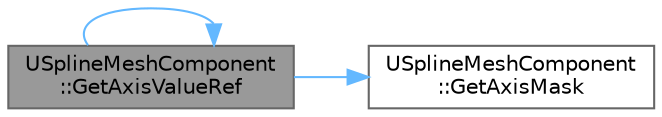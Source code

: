 digraph "USplineMeshComponent::GetAxisValueRef"
{
 // INTERACTIVE_SVG=YES
 // LATEX_PDF_SIZE
  bgcolor="transparent";
  edge [fontname=Helvetica,fontsize=10,labelfontname=Helvetica,labelfontsize=10];
  node [fontname=Helvetica,fontsize=10,shape=box,height=0.2,width=0.4];
  rankdir="LR";
  Node1 [id="Node000001",label="USplineMeshComponent\l::GetAxisValueRef",height=0.2,width=0.4,color="gray40", fillcolor="grey60", style="filled", fontcolor="black",tooltip=" "];
  Node1 -> Node2 [id="edge1_Node000001_Node000002",color="steelblue1",style="solid",tooltip=" "];
  Node2 [id="Node000002",label="USplineMeshComponent\l::GetAxisMask",height=0.2,width=0.4,color="grey40", fillcolor="white", style="filled",URL="$d0/df7/classUSplineMeshComponent.html#a37daad399b5e6a7b1e7bc326f255a0c9",tooltip="Returns a vector which, when componentwise-multiplied by another vector, will zero all the components..."];
  Node1 -> Node1 [id="edge2_Node000001_Node000001",color="steelblue1",style="solid",tooltip=" "];
}
